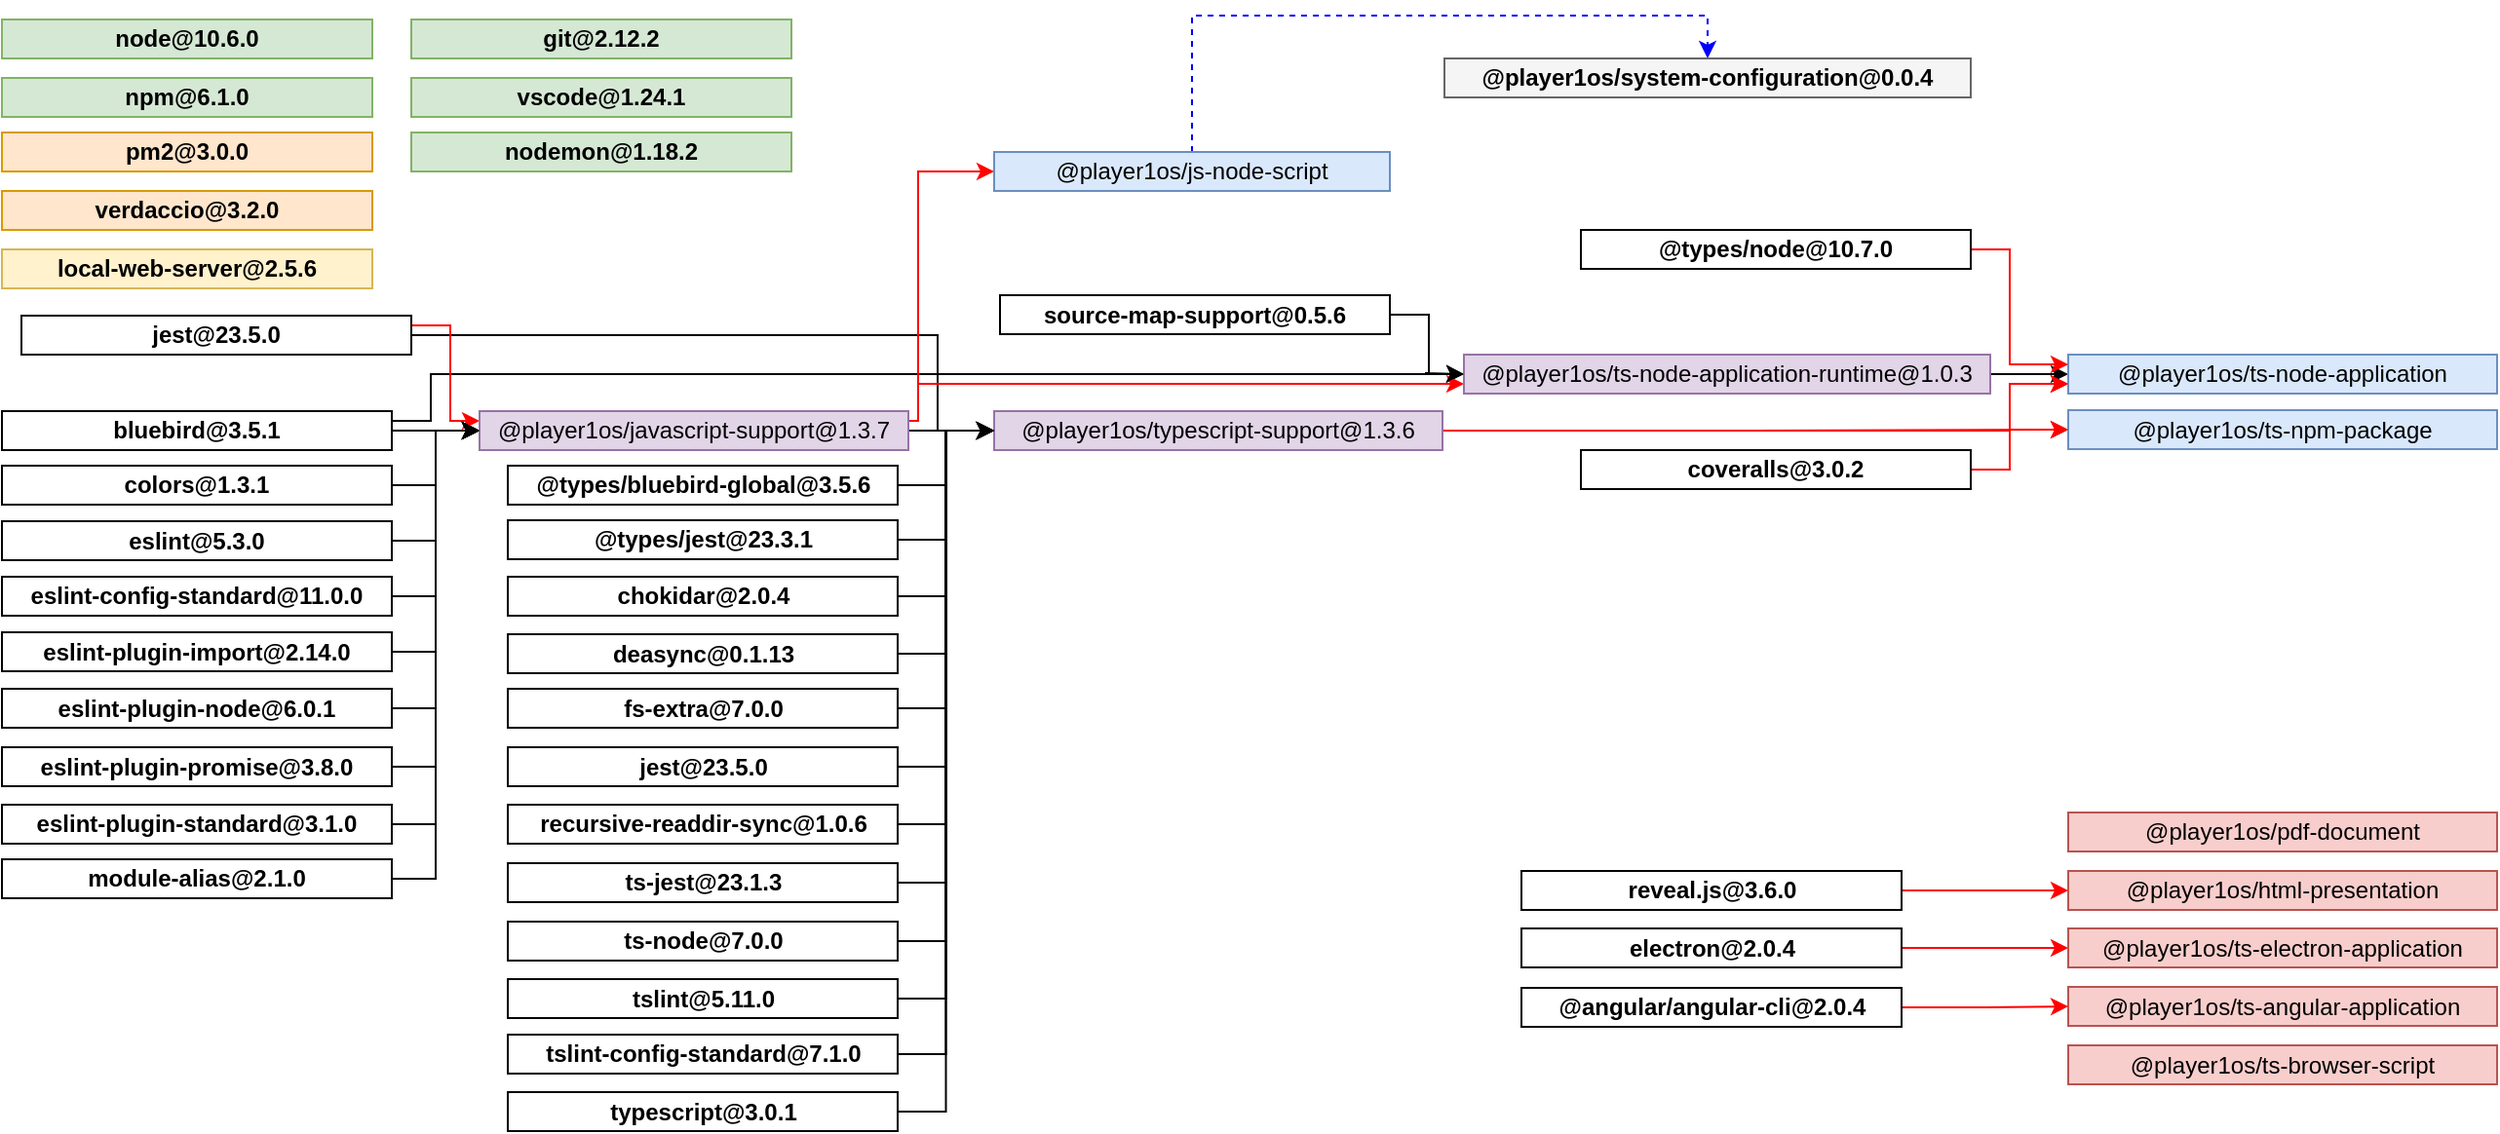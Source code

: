 <mxfile userAgent="Mozilla/5.0 (Windows NT 10.0; Win64; x64) AppleWebKit/537.36 (KHTML, like Gecko) draw.io/8.8.0 Chrome/61.0.316.100 Electron/2.0.2 Safari/537.36" version="9.0.6" editor="www.draw.io" type="device"><diagram id="4d3fae27-7eb5-85e7-5d8c-c181ca88abcb" name="npm"><mxGraphModel dx="1332" dy="584" grid="1" gridSize="10" guides="1" tooltips="1" connect="1" arrows="1" fold="1" page="1" pageScale="1" pageWidth="850" pageHeight="1100" background="#ffffff" math="0" shadow="0"><root><mxCell id="0"/><mxCell id="1" parent="0"/><mxCell id="197" style="edgeStyle=orthogonalEdgeStyle;rounded=0;html=1;exitX=1;exitY=0.5;entryX=0;entryY=0.5;jettySize=auto;orthogonalLoop=1;strokeColor=#000000;" parent="1" source="65e9ac1990f5acd0-3" target="4" edge="1"><mxGeometry relative="1" as="geometry"/></mxCell><mxCell id="210" style="edgeStyle=orthogonalEdgeStyle;rounded=0;html=1;exitX=1;exitY=0.25;entryX=0;entryY=0.5;jettySize=auto;orthogonalLoop=1;strokeColor=#000000;" parent="1" source="65e9ac1990f5acd0-3" target="60" edge="1"><mxGeometry relative="1" as="geometry"><Array as="points"><mxPoint x="240" y="218"/><mxPoint x="240" y="194"/></Array></mxGeometry></mxCell><mxCell id="65e9ac1990f5acd0-3" value="bluebird@3.5.1" style="rounded=0;whiteSpace=wrap;html=1;fillColor=#ffffff;strokeColor=#000000;fontStyle=1" parent="1" vertex="1"><mxGeometry x="20" y="213" width="200" height="20" as="geometry"/></mxCell><mxCell id="104" style="edgeStyle=orthogonalEdgeStyle;rounded=0;html=1;exitX=1;exitY=0.5;entryX=0;entryY=0.5;jettySize=auto;orthogonalLoop=1;strokeColor=#FF0000;" parent="1" source="65e9ac1990f5acd0-4" target="65e9ac1990f5acd0-44" edge="1"><mxGeometry relative="1" as="geometry"><mxPoint x="1043" y="489" as="targetPoint"/></mxGeometry></mxCell><mxCell id="65e9ac1990f5acd0-4" value="electron@2.0.4" style="rounded=0;whiteSpace=wrap;html=1;fillColor=#ffffff;strokeColor=#000000;fontStyle=1" parent="1" vertex="1"><mxGeometry x="799.5" y="478.5" width="195" height="20" as="geometry"/></mxCell><mxCell id="223" style="edgeStyle=orthogonalEdgeStyle;rounded=0;html=1;exitX=1;exitY=0.5;entryX=0;entryY=0.5;jettySize=auto;orthogonalLoop=1;strokeColor=#000000;" parent="1" source="65e9ac1990f5acd0-6" target="31" edge="1"><mxGeometry relative="1" as="geometry"/></mxCell><mxCell id="65e9ac1990f5acd0-6" value="&lt;span&gt;ts-node@7.0.0&lt;/span&gt;" style="rounded=0;whiteSpace=wrap;html=1;fillColor=#ffffff;strokeColor=#000000;fontStyle=1" parent="1" vertex="1"><mxGeometry x="279.5" y="475" width="200" height="20" as="geometry"/></mxCell><mxCell id="65e9ac1990f5acd0-44" value="@player1os/ts-electron-application&lt;br&gt;" style="rounded=0;whiteSpace=wrap;html=1;fillColor=#f8cecc;strokeColor=#b85450;" parent="1" vertex="1"><mxGeometry x="1080" y="478.5" width="220" height="20" as="geometry"/></mxCell><mxCell id="65e9ac1990f5acd0-45" value="@player1os/ts-angular-application&lt;br&gt;" style="rounded=0;whiteSpace=wrap;html=1;fillColor=#f8cecc;strokeColor=#b85450;" parent="1" vertex="1"><mxGeometry x="1080" y="508.5" width="220" height="20" as="geometry"/></mxCell><mxCell id="65e9ac1990f5acd0-46" value="@player1os/ts-browser-script&lt;br&gt;" style="rounded=0;whiteSpace=wrap;html=1;fillColor=#f8cecc;strokeColor=#b85450;" parent="1" vertex="1"><mxGeometry x="1080" y="538.5" width="220" height="20" as="geometry"/></mxCell><mxCell id="65e9ac1990f5acd0-53" value="node@10.6.0&lt;br&gt;" style="rounded=0;whiteSpace=wrap;html=1;fillColor=#d5e8d4;strokeColor=#82b366;fontStyle=1" parent="1" vertex="1"><mxGeometry x="20" y="12" width="190" height="20" as="geometry"/></mxCell><mxCell id="1e30cde509cecd30-1" value="npm@6.1.0&lt;br&gt;" style="rounded=0;whiteSpace=wrap;html=1;fillColor=#d5e8d4;strokeColor=#82b366;fontStyle=1" parent="1" vertex="1"><mxGeometry x="20" y="42" width="190" height="20" as="geometry"/></mxCell><mxCell id="1e30cde509cecd30-2" style="edgeStyle=orthogonalEdgeStyle;rounded=0;html=1;exitX=0.75;exitY=1;entryX=0.75;entryY=1;jettySize=auto;orthogonalLoop=1;" parent="1" edge="1"><mxGeometry relative="1" as="geometry"><mxPoint x="155" y="110.5" as="sourcePoint"/><mxPoint x="155" y="110.5" as="targetPoint"/></mxGeometry></mxCell><mxCell id="1e30cde509cecd30-13" value="pm2@3.0.0&lt;br&gt;" style="rounded=0;whiteSpace=wrap;html=1;fillColor=#ffe6cc;strokeColor=#d79b00;fontStyle=1" parent="1" vertex="1"><mxGeometry x="20" y="70" width="190" height="20" as="geometry"/></mxCell><mxCell id="1e30cde509cecd30-14" value="verdaccio@3.2.0&lt;br&gt;" style="rounded=0;whiteSpace=wrap;html=1;fillColor=#ffe6cc;strokeColor=#d79b00;fontStyle=1" parent="1" vertex="1"><mxGeometry x="20" y="100" width="190" height="20" as="geometry"/></mxCell><mxCell id="219" style="edgeStyle=orthogonalEdgeStyle;rounded=0;html=1;exitX=1;exitY=0.5;entryX=0;entryY=0.5;jettySize=auto;orthogonalLoop=1;strokeColor=#000000;" parent="1" source="2bff1ca0c6643ff9-3" target="31" edge="1"><mxGeometry relative="1" as="geometry"><Array as="points"><mxPoint x="500" y="174"/><mxPoint x="500" y="223"/></Array></mxGeometry></mxCell><mxCell id="243" style="edgeStyle=orthogonalEdgeStyle;rounded=0;html=1;exitX=1;exitY=0.25;entryX=0;entryY=0.25;jettySize=auto;orthogonalLoop=1;strokeColor=#FF0000;" parent="1" source="2bff1ca0c6643ff9-3" target="4" edge="1"><mxGeometry relative="1" as="geometry"><Array as="points"><mxPoint x="250" y="169"/><mxPoint x="250" y="218"/></Array></mxGeometry></mxCell><mxCell id="2bff1ca0c6643ff9-3" value="jest@23.5.0&lt;br&gt;" style="rounded=0;whiteSpace=wrap;html=1;fillColor=#ffffff;strokeColor=#000000;fontStyle=1" parent="1" vertex="1"><mxGeometry x="30" y="164" width="200" height="20" as="geometry"/></mxCell><mxCell id="199" style="edgeStyle=orthogonalEdgeStyle;rounded=0;html=1;exitX=1;exitY=0.5;entryX=0;entryY=0.5;jettySize=auto;orthogonalLoop=1;strokeColor=#000000;" parent="1" source="2bff1ca0c6643ff9-23" target="4" edge="1"><mxGeometry relative="1" as="geometry"/></mxCell><mxCell id="2bff1ca0c6643ff9-23" value="eslint@5.3.0&lt;br&gt;" style="rounded=0;whiteSpace=wrap;html=1;fillColor=#ffffff;strokeColor=#000000;fontStyle=1" parent="1" vertex="1"><mxGeometry x="20" y="269.5" width="200" height="20" as="geometry"/></mxCell><mxCell id="200" style="edgeStyle=orthogonalEdgeStyle;rounded=0;html=1;exitX=1;exitY=0.5;entryX=0;entryY=0.5;jettySize=auto;orthogonalLoop=1;strokeColor=#000000;" parent="1" source="2bff1ca0c6643ff9-24" target="4" edge="1"><mxGeometry relative="1" as="geometry"/></mxCell><mxCell id="2bff1ca0c6643ff9-24" value="eslint-config-standard@11.0.0&lt;br&gt;" style="rounded=0;whiteSpace=wrap;html=1;fillColor=#ffffff;strokeColor=#000000;fontStyle=1" parent="1" vertex="1"><mxGeometry x="20" y="298" width="200" height="20" as="geometry"/></mxCell><mxCell id="201" style="edgeStyle=orthogonalEdgeStyle;rounded=0;html=1;exitX=1;exitY=0.5;entryX=0;entryY=0.5;jettySize=auto;orthogonalLoop=1;strokeColor=#000000;" parent="1" source="2bff1ca0c6643ff9-26" target="4" edge="1"><mxGeometry relative="1" as="geometry"/></mxCell><mxCell id="2bff1ca0c6643ff9-26" value="eslint-plugin-import@2.14.0&lt;br&gt;" style="rounded=0;whiteSpace=wrap;html=1;fillColor=#ffffff;strokeColor=#000000;fontStyle=1" parent="1" vertex="1"><mxGeometry x="20" y="326.5" width="200" height="20" as="geometry"/></mxCell><mxCell id="202" style="edgeStyle=orthogonalEdgeStyle;rounded=0;html=1;exitX=1;exitY=0.5;entryX=0;entryY=0.5;jettySize=auto;orthogonalLoop=1;strokeColor=#000000;" parent="1" source="2bff1ca0c6643ff9-27" target="4" edge="1"><mxGeometry relative="1" as="geometry"/></mxCell><mxCell id="2bff1ca0c6643ff9-27" value="eslint-plugin-node@6.0.1&lt;br&gt;" style="rounded=0;whiteSpace=wrap;html=1;fillColor=#ffffff;strokeColor=#000000;fontStyle=1" parent="1" vertex="1"><mxGeometry x="20" y="355.5" width="200" height="20" as="geometry"/></mxCell><mxCell id="203" style="edgeStyle=orthogonalEdgeStyle;rounded=0;html=1;exitX=1;exitY=0.5;entryX=0;entryY=0.5;jettySize=auto;orthogonalLoop=1;strokeColor=#000000;" parent="1" source="2bff1ca0c6643ff9-28" target="4" edge="1"><mxGeometry relative="1" as="geometry"/></mxCell><mxCell id="2bff1ca0c6643ff9-28" value="eslint-plugin-promise@3.8.0&lt;br&gt;" style="rounded=0;whiteSpace=wrap;html=1;fillColor=#ffffff;strokeColor=#000000;fontStyle=1" parent="1" vertex="1"><mxGeometry x="20" y="385.5" width="200" height="20" as="geometry"/></mxCell><mxCell id="204" style="edgeStyle=orthogonalEdgeStyle;rounded=0;html=1;exitX=1;exitY=0.5;entryX=0;entryY=0.5;jettySize=auto;orthogonalLoop=1;strokeColor=#000000;" parent="1" source="2bff1ca0c6643ff9-29" target="4" edge="1"><mxGeometry relative="1" as="geometry"/></mxCell><mxCell id="2bff1ca0c6643ff9-29" value="eslint-plugin-standard@3.1.0&lt;br&gt;" style="rounded=0;whiteSpace=wrap;html=1;fillColor=#ffffff;strokeColor=#000000;fontStyle=1" parent="1" vertex="1"><mxGeometry x="20" y="415" width="200" height="20" as="geometry"/></mxCell><mxCell id="14" style="edgeStyle=orthogonalEdgeStyle;rounded=0;html=1;exitX=1;exitY=0.25;jettySize=auto;orthogonalLoop=1;entryX=0;entryY=0.5;strokeColor=#FF0000;" parent="1" source="4" target="15" edge="1"><mxGeometry relative="1" as="geometry"><mxPoint x="550" y="223.5" as="targetPoint"/><Array as="points"><mxPoint x="490" y="218"/><mxPoint x="490" y="90"/></Array></mxGeometry></mxCell><mxCell id="214" style="edgeStyle=orthogonalEdgeStyle;rounded=0;html=1;exitX=1;exitY=0.5;entryX=0;entryY=0.5;jettySize=auto;orthogonalLoop=1;strokeColor=#000000;" parent="1" source="4" target="31" edge="1"><mxGeometry relative="1" as="geometry"/></mxCell><mxCell id="256" style="edgeStyle=orthogonalEdgeStyle;rounded=0;html=1;exitX=1;exitY=0.25;entryX=0;entryY=0.75;jettySize=auto;orthogonalLoop=1;strokeColor=#FF0000;" edge="1" parent="1" source="4" target="60"><mxGeometry relative="1" as="geometry"><Array as="points"><mxPoint x="490" y="218"/><mxPoint x="490" y="199"/></Array></mxGeometry></mxCell><mxCell id="4" value="@player1os/javascript-support@1.3.7&lt;br&gt;" style="rounded=0;whiteSpace=wrap;html=1;fillColor=#e1d5e7;strokeColor=#9673a6;fontStyle=0" parent="1" vertex="1"><mxGeometry x="265" y="213" width="220" height="20" as="geometry"/></mxCell><mxCell id="121" style="edgeStyle=orthogonalEdgeStyle;rounded=0;html=1;exitX=0.5;exitY=0;entryX=0.5;entryY=0;dashed=1;jettySize=auto;orthogonalLoop=1;strokeColor=#0000FF;" parent="1" source="15" target="88" edge="1"><mxGeometry relative="1" as="geometry"><Array as="points"><mxPoint x="631" y="10"/><mxPoint x="895" y="10"/></Array></mxGeometry></mxCell><mxCell id="15" value="@player1os/js-node-script&lt;br&gt;" style="rounded=0;whiteSpace=wrap;html=1;fillColor=#dae8fc;strokeColor=#6c8ebf;" parent="1" vertex="1"><mxGeometry x="529" y="80" width="203" height="20" as="geometry"/></mxCell><mxCell id="222" style="edgeStyle=orthogonalEdgeStyle;rounded=0;html=1;exitX=1;exitY=0.5;entryX=0;entryY=0.5;jettySize=auto;orthogonalLoop=1;strokeColor=#000000;" parent="1" source="28" target="31" edge="1"><mxGeometry relative="1" as="geometry"/></mxCell><mxCell id="28" value="ts-jest@23.1.3" style="rounded=0;whiteSpace=wrap;html=1;fillColor=#ffffff;strokeColor=#000000;fontStyle=1" parent="1" vertex="1"><mxGeometry x="279.5" y="445" width="200" height="20" as="geometry"/></mxCell><mxCell id="216" style="edgeStyle=orthogonalEdgeStyle;rounded=0;html=1;exitX=1;exitY=0.5;entryX=0;entryY=0.5;jettySize=auto;orthogonalLoop=1;strokeColor=#000000;" parent="1" source="29" target="31" edge="1"><mxGeometry relative="1" as="geometry"/></mxCell><mxCell id="29" value="@types/jest@23.3.1" style="rounded=0;whiteSpace=wrap;html=1;fontStyle=1" parent="1" vertex="1"><mxGeometry x="279.5" y="269" width="200" height="20" as="geometry"/></mxCell><mxCell id="215" style="edgeStyle=orthogonalEdgeStyle;rounded=0;html=1;exitX=1;exitY=0.5;entryX=0;entryY=0.5;jettySize=auto;orthogonalLoop=1;strokeColor=#000000;" parent="1" source="30" target="31" edge="1"><mxGeometry relative="1" as="geometry"/></mxCell><mxCell id="30" value="@types/bluebird-global@3.5.6" style="rounded=0;whiteSpace=wrap;html=1;fontStyle=1" parent="1" vertex="1"><mxGeometry x="279.5" y="241" width="200" height="20" as="geometry"/></mxCell><mxCell id="79" style="edgeStyle=orthogonalEdgeStyle;rounded=0;html=1;exitX=1;exitY=0.5;entryX=0;entryY=0.5;jettySize=auto;orthogonalLoop=1;strokeColor=#FF0000;" parent="1" source="31" target="68" edge="1"><mxGeometry relative="1" as="geometry"><mxPoint x="1673" y="255" as="targetPoint"/></mxGeometry></mxCell><mxCell id="228" style="edgeStyle=orthogonalEdgeStyle;rounded=0;html=1;exitX=1;exitY=0.5;entryX=0;entryY=0.75;jettySize=auto;orthogonalLoop=1;strokeColor=#FF0000;" parent="1" source="31" target="69" edge="1"><mxGeometry relative="1" as="geometry"><Array as="points"><mxPoint x="1050" y="223"/><mxPoint x="1050" y="199"/></Array></mxGeometry></mxCell><mxCell id="31" value="@player1os/typescript-support@1.3.6&lt;br&gt;" style="rounded=0;whiteSpace=wrap;html=1;fillColor=#e1d5e7;strokeColor=#9673a6;fontStyle=0" parent="1" vertex="1"><mxGeometry x="529" y="213" width="230" height="20" as="geometry"/></mxCell><mxCell id="226" style="edgeStyle=orthogonalEdgeStyle;rounded=0;html=1;exitX=1;exitY=0.5;entryX=0;entryY=0.5;jettySize=auto;orthogonalLoop=1;strokeColor=#000000;" parent="1" source="32" target="31" edge="1"><mxGeometry relative="1" as="geometry"/></mxCell><mxCell id="32" value="typescript@3.0.1&lt;br&gt;" style="rounded=0;whiteSpace=wrap;html=1;fillColor=#ffffff;strokeColor=#000000;fontStyle=1" parent="1" vertex="1"><mxGeometry x="279.5" y="562.5" width="200" height="20" as="geometry"/></mxCell><mxCell id="224" style="edgeStyle=orthogonalEdgeStyle;rounded=0;html=1;exitX=1;exitY=0.5;entryX=0;entryY=0.5;jettySize=auto;orthogonalLoop=1;strokeColor=#000000;" parent="1" source="33" target="31" edge="1"><mxGeometry relative="1" as="geometry"/></mxCell><mxCell id="33" value="tslint@5.11.0&lt;br&gt;" style="rounded=0;whiteSpace=wrap;html=1;fillColor=#ffffff;strokeColor=#000000;fontStyle=1" parent="1" vertex="1"><mxGeometry x="279.5" y="504.5" width="200" height="20" as="geometry"/></mxCell><mxCell id="217" style="edgeStyle=orthogonalEdgeStyle;rounded=0;html=1;exitX=1;exitY=0.5;entryX=0;entryY=0.5;jettySize=auto;orthogonalLoop=1;strokeColor=#000000;" parent="1" source="34" target="31" edge="1"><mxGeometry relative="1" as="geometry"/></mxCell><mxCell id="34" value="chokidar@2.0.4&lt;br&gt;" style="rounded=0;whiteSpace=wrap;html=1;fillColor=#ffffff;strokeColor=#000000;fontStyle=1" parent="1" vertex="1"><mxGeometry x="279.5" y="298" width="200" height="20" as="geometry"/></mxCell><mxCell id="218" style="edgeStyle=orthogonalEdgeStyle;rounded=0;html=1;exitX=1;exitY=0.5;entryX=0;entryY=0.5;jettySize=auto;orthogonalLoop=1;strokeColor=#000000;" parent="1" source="35" target="31" edge="1"><mxGeometry relative="1" as="geometry"/></mxCell><mxCell id="35" value="deasync@0.1.13" style="rounded=0;whiteSpace=wrap;html=1;fontStyle=1" parent="1" vertex="1"><mxGeometry x="279.5" y="327.5" width="200" height="20" as="geometry"/></mxCell><mxCell id="221" style="edgeStyle=orthogonalEdgeStyle;rounded=0;html=1;exitX=1;exitY=0.5;entryX=0;entryY=0.5;jettySize=auto;orthogonalLoop=1;strokeColor=#000000;" parent="1" source="36" target="31" edge="1"><mxGeometry relative="1" as="geometry"/></mxCell><mxCell id="36" value="recursive-readdir-sync@1.0.6" style="rounded=0;whiteSpace=wrap;html=1;fontStyle=1" parent="1" vertex="1"><mxGeometry x="279.5" y="415" width="200" height="20" as="geometry"/></mxCell><mxCell id="242" style="edgeStyle=orthogonalEdgeStyle;rounded=0;html=1;exitX=1;exitY=0.5;entryX=0;entryY=0.5;jettySize=auto;orthogonalLoop=1;strokeColor=#000000;" parent="1" source="37" target="4" edge="1"><mxGeometry relative="1" as="geometry"/></mxCell><mxCell id="37" value="module-alias@2.1.0" style="rounded=0;whiteSpace=wrap;html=1;fillColor=#ffffff;strokeColor=#000000;fontStyle=1" parent="1" vertex="1"><mxGeometry x="20" y="443" width="200" height="20" as="geometry"/></mxCell><mxCell id="225" style="edgeStyle=orthogonalEdgeStyle;rounded=0;html=1;exitX=1;exitY=0.5;entryX=0;entryY=0.5;jettySize=auto;orthogonalLoop=1;strokeColor=#000000;" parent="1" source="38" target="31" edge="1"><mxGeometry relative="1" as="geometry"/></mxCell><mxCell id="38" value="tslint-config-standard@7.1.0" style="rounded=0;whiteSpace=wrap;html=1;fillColor=#ffffff;strokeColor=#000000;fontStyle=1" parent="1" vertex="1"><mxGeometry x="279.5" y="533" width="200" height="20" as="geometry"/></mxCell><mxCell id="229" style="edgeStyle=orthogonalEdgeStyle;rounded=0;html=1;exitX=1;exitY=0.5;entryX=0;entryY=0.5;jettySize=auto;orthogonalLoop=1;strokeColor=#000000;" parent="1" source="60" target="69" edge="1"><mxGeometry relative="1" as="geometry"/></mxCell><mxCell id="60" value="@player1os/ts-node-application-runtime@1.0.3&lt;br&gt;" style="rounded=0;whiteSpace=wrap;html=1;fillColor=#e1d5e7;strokeColor=#9673a6;" parent="1" vertex="1"><mxGeometry x="770" y="184" width="270" height="20" as="geometry"/></mxCell><mxCell id="227" style="edgeStyle=orthogonalEdgeStyle;rounded=0;html=1;exitX=1;exitY=0.5;entryX=0;entryY=0.5;jettySize=auto;orthogonalLoop=1;strokeColor=#000000;" parent="1" source="64" target="60" edge="1"><mxGeometry relative="1" as="geometry"/></mxCell><mxCell id="64" value="source-map-support@0.5.6&lt;br&gt;" style="rounded=0;whiteSpace=wrap;html=1;fillColor=#ffffff;strokeColor=#000000;fontStyle=1" parent="1" vertex="1"><mxGeometry x="532" y="153.5" width="200" height="20" as="geometry"/></mxCell><mxCell id="68" value="@player1os/ts-npm-package&lt;br&gt;" style="rounded=0;whiteSpace=wrap;html=1;fillColor=#dae8fc;strokeColor=#6c8ebf;" parent="1" vertex="1"><mxGeometry x="1080" y="212.5" width="220" height="20" as="geometry"/></mxCell><mxCell id="69" value="@player1os/ts-node-application&lt;br&gt;" style="rounded=0;whiteSpace=wrap;html=1;fillColor=#dae8fc;strokeColor=#6c8ebf;" parent="1" vertex="1"><mxGeometry x="1080" y="184" width="220" height="20" as="geometry"/></mxCell><mxCell id="72" style="edgeStyle=orthogonalEdgeStyle;rounded=0;html=1;exitX=0.5;exitY=1;entryX=0.5;entryY=1;jettySize=auto;orthogonalLoop=1;" parent="1" source="60" target="60" edge="1"><mxGeometry relative="1" as="geometry"/></mxCell><mxCell id="73" style="edgeStyle=orthogonalEdgeStyle;rounded=0;html=1;exitX=0.75;exitY=1;entryX=0.75;entryY=1;jettySize=auto;orthogonalLoop=1;fontStyle=1" parent="1" source="64" target="64" edge="1"><mxGeometry relative="1" as="geometry"/></mxCell><mxCell id="75" style="edgeStyle=orthogonalEdgeStyle;rounded=0;html=1;exitX=0.75;exitY=1;entryX=0.75;entryY=1;jettySize=auto;orthogonalLoop=1;" parent="1" source="64" target="64" edge="1"><mxGeometry relative="1" as="geometry"/></mxCell><mxCell id="231" style="edgeStyle=orthogonalEdgeStyle;rounded=0;html=1;exitX=1;exitY=0.5;entryX=0;entryY=0.25;jettySize=auto;orthogonalLoop=1;strokeColor=#FF0000;" parent="1" source="76" target="69" edge="1"><mxGeometry relative="1" as="geometry"><Array as="points"><mxPoint x="1050" y="130"/><mxPoint x="1050" y="189"/></Array></mxGeometry></mxCell><mxCell id="76" value="@types/node@&lt;span&gt;10.7.0&lt;/span&gt;" style="rounded=0;whiteSpace=wrap;html=1;fontStyle=1" parent="1" vertex="1"><mxGeometry x="830" y="120" width="200" height="20" as="geometry"/></mxCell><mxCell id="88" value="@player1os/system-configuration@0.0.4" style="rounded=0;whiteSpace=wrap;html=1;fillColor=#f5f5f5;strokeColor=#666666;fontStyle=1" parent="1" vertex="1"><mxGeometry x="760" y="32" width="270" height="20" as="geometry"/></mxCell><mxCell id="110" style="edgeStyle=orthogonalEdgeStyle;rounded=0;html=1;exitX=1;exitY=0.5;entryX=0;entryY=0.5;jettySize=auto;orthogonalLoop=1;strokeColor=#FF0000;" parent="1" source="108" target="116" edge="1"><mxGeometry relative="1" as="geometry"><mxPoint x="1043" y="459" as="targetPoint"/></mxGeometry></mxCell><mxCell id="108" value="reveal.js@3.6.0" style="rounded=0;whiteSpace=wrap;html=1;fillColor=#ffffff;strokeColor=#000000;fontStyle=1" parent="1" vertex="1"><mxGeometry x="799.5" y="449" width="195" height="20" as="geometry"/></mxCell><mxCell id="115" value="@player1os/pdf-document&lt;br&gt;" style="rounded=0;whiteSpace=wrap;html=1;fillColor=#f8cecc;strokeColor=#b85450;" parent="1" vertex="1"><mxGeometry x="1080" y="419" width="220" height="20" as="geometry"/></mxCell><mxCell id="116" value="@player1os/html-presentation&lt;br&gt;" style="rounded=0;whiteSpace=wrap;html=1;fillColor=#f8cecc;strokeColor=#b85450;" parent="1" vertex="1"><mxGeometry x="1080" y="449" width="220" height="20" as="geometry"/></mxCell><mxCell id="118" value="&lt;span&gt;local-web-server&lt;/span&gt;@2.5.6&lt;br&gt;" style="rounded=0;whiteSpace=wrap;html=1;fillColor=#fff2cc;strokeColor=#d6b656;fontStyle=1" parent="1" vertex="1"><mxGeometry x="20" y="130" width="190" height="20" as="geometry"/></mxCell><mxCell id="188" value="git@2.12.2&lt;br&gt;" style="rounded=0;whiteSpace=wrap;html=1;fillColor=#d5e8d4;strokeColor=#82b366;fontStyle=1" parent="1" vertex="1"><mxGeometry x="230" y="12" width="195" height="20" as="geometry"/></mxCell><mxCell id="189" value="vscode@1.24.1&lt;br&gt;" style="rounded=0;whiteSpace=wrap;html=1;fillColor=#d5e8d4;strokeColor=#82b366;fontStyle=1" parent="1" vertex="1"><mxGeometry x="230" y="42" width="195" height="20" as="geometry"/></mxCell><mxCell id="198" style="edgeStyle=orthogonalEdgeStyle;rounded=0;html=1;exitX=1;exitY=0.5;entryX=0;entryY=0.5;jettySize=auto;orthogonalLoop=1;strokeColor=#000000;" parent="1" source="190" target="4" edge="1"><mxGeometry relative="1" as="geometry"/></mxCell><mxCell id="190" value="colors@&lt;span&gt;1.3.1&lt;/span&gt;" style="rounded=0;whiteSpace=wrap;html=1;fillColor=#ffffff;strokeColor=#000000;fontStyle=1" parent="1" vertex="1"><mxGeometry x="20" y="241" width="200" height="20" as="geometry"/></mxCell><mxCell id="192" value="nodemon@1.18.2&lt;br&gt;" style="rounded=0;whiteSpace=wrap;html=1;fillColor=#d5e8d4;strokeColor=#82b366;fontStyle=1" parent="1" vertex="1"><mxGeometry x="230" y="70" width="195" height="20" as="geometry"/></mxCell><mxCell id="233" style="edgeStyle=orthogonalEdgeStyle;rounded=0;html=1;exitX=0.75;exitY=0;entryX=0.75;entryY=0;jettySize=auto;orthogonalLoop=1;strokeColor=#FF0000;" parent="1" source="15" target="15" edge="1"><mxGeometry relative="1" as="geometry"/></mxCell><mxCell id="240" style="edgeStyle=orthogonalEdgeStyle;rounded=0;html=1;exitX=1;exitY=0.5;entryX=0;entryY=0.5;jettySize=auto;orthogonalLoop=1;strokeColor=#FF0000;" parent="1" source="239" target="65e9ac1990f5acd0-45" edge="1"><mxGeometry relative="1" as="geometry"/></mxCell><mxCell id="239" value="@angular/angular-cli@2.0.4" style="rounded=0;whiteSpace=wrap;html=1;fillColor=#ffffff;strokeColor=#000000;fontStyle=1" parent="1" vertex="1"><mxGeometry x="799.5" y="509" width="195" height="20" as="geometry"/></mxCell><mxCell id="247" style="edgeStyle=orthogonalEdgeStyle;rounded=0;html=1;exitX=1;exitY=0.5;entryX=0;entryY=0.5;jettySize=auto;orthogonalLoop=1;strokeColor=#000000;" parent="1" source="245" target="31" edge="1"><mxGeometry relative="1" as="geometry"/></mxCell><mxCell id="245" value="fs-extra@7.0.0" style="rounded=0;whiteSpace=wrap;html=1;fontStyle=1" parent="1" vertex="1"><mxGeometry x="279.5" y="355.5" width="200" height="20" as="geometry"/></mxCell><mxCell id="248" style="edgeStyle=orthogonalEdgeStyle;rounded=0;html=1;exitX=1;exitY=0.5;entryX=0;entryY=0.5;jettySize=auto;orthogonalLoop=1;strokeColor=#000000;" parent="1" source="246" target="31" edge="1"><mxGeometry relative="1" as="geometry"/></mxCell><mxCell id="246" value="jest@23.5.0" style="rounded=0;whiteSpace=wrap;html=1;fontStyle=1" parent="1" vertex="1"><mxGeometry x="279.5" y="385.5" width="200" height="20" as="geometry"/></mxCell><mxCell id="250" style="edgeStyle=orthogonalEdgeStyle;rounded=0;html=1;exitX=1;exitY=0.5;entryX=0;entryY=0.75;jettySize=auto;orthogonalLoop=1;strokeColor=#FF0000;" parent="1" source="249" target="69" edge="1"><mxGeometry relative="1" as="geometry"><Array as="points"><mxPoint x="1050" y="243"/><mxPoint x="1050" y="199"/></Array></mxGeometry></mxCell><mxCell id="251" style="edgeStyle=orthogonalEdgeStyle;rounded=0;html=1;exitX=1;exitY=0.5;entryX=0;entryY=0.5;jettySize=auto;orthogonalLoop=1;strokeColor=#FF0000;" parent="1" source="249" target="68" edge="1"><mxGeometry relative="1" as="geometry"><Array as="points"><mxPoint x="1050" y="243"/><mxPoint x="1050" y="223"/></Array></mxGeometry></mxCell><mxCell id="249" value="coveralls@3&lt;span&gt;.0.2&lt;/span&gt;" style="rounded=0;whiteSpace=wrap;html=1;fontStyle=1" parent="1" vertex="1"><mxGeometry x="830" y="233" width="200" height="20" as="geometry"/></mxCell></root></mxGraphModel></diagram><diagram id="cdd5270d-1ae2-c56f-0ac3-0e6fd43454c5" name="vscode"><mxGraphModel dx="1332" dy="584" grid="1" gridSize="10" guides="1" tooltips="1" connect="1" arrows="1" fold="1" page="1" pageScale="1" pageWidth="850" pageHeight="1100" background="#ffffff" math="0" shadow="0"><root><mxCell id="0"/><mxCell id="1" parent="0"/><mxCell id="67" value="[Chrome] Current file" style="whiteSpace=wrap;html=1;fillColor=#d5e8d4;strokeColor=#82b366;" vertex="1" parent="1"><mxGeometry x="520" y="40" width="190" height="20" as="geometry"/></mxCell><mxCell id="68" value="[Chrome] Localhost" style="whiteSpace=wrap;html=1;fillColor=#d5e8d4;strokeColor=#82b366;" vertex="1" parent="1"><mxGeometry x="520" y="70" width="190" height="20" as="geometry"/></mxCell><mxCell id="69" value="[Electron] Launch main" style="whiteSpace=wrap;html=1;fillColor=#d5e8d4;strokeColor=#82b366;" vertex="1" parent="1"><mxGeometry x="520" y="100" width="190" height="20" as="geometry"/></mxCell><mxCell id="70" value="[Electron] Attach to renderer" style="whiteSpace=wrap;html=1;fillColor=#d5e8d4;strokeColor=#82b366;" vertex="1" parent="1"><mxGeometry x="520" y="130" width="190" height="20" as="geometry"/></mxCell><mxCell id="71" value="[Electron] Local project" style="whiteSpace=wrap;html=1;fillColor=#d5e8d4;strokeColor=#82b366;" vertex="1" parent="1"><mxGeometry x="520" y="160" width="190" height="20" as="geometry"/></mxCell><mxCell id="72" value="@player1os/ts-electron-application-support&lt;br&gt;" style="rounded=0;whiteSpace=wrap;html=1;fillColor=#f8cecc;strokeColor=#b85450;" vertex="1" parent="1"><mxGeometry x="20" y="258.5" width="280" height="20" as="geometry"/></mxCell><mxCell id="73" value="@player1os/ts-angular-application-support&lt;br&gt;" style="rounded=0;whiteSpace=wrap;html=1;fillColor=#f8cecc;strokeColor=#b85450;" vertex="1" parent="1"><mxGeometry x="30" y="70" width="280" height="20" as="geometry"/></mxCell><mxCell id="74" value="@player1os/ts-browser-script-support&lt;br&gt;" style="rounded=0;whiteSpace=wrap;html=1;fillColor=#f8cecc;strokeColor=#b85450;" vertex="1" parent="1"><mxGeometry x="30" y="20" width="280" height="20" as="geometry"/></mxCell><mxCell id="75" value="@player1os/pdf-document-support&lt;br&gt;" style="rounded=0;whiteSpace=wrap;html=1;fillColor=#f8cecc;strokeColor=#b85450;" vertex="1" parent="1"><mxGeometry x="20" y="199" width="280" height="20" as="geometry"/></mxCell><mxCell id="76" value="@player1os/html-presentation-support&lt;br&gt;" style="rounded=0;whiteSpace=wrap;html=1;fillColor=#f8cecc;strokeColor=#b85450;" vertex="1" parent="1"><mxGeometry x="20" y="229" width="280" height="20" as="geometry"/></mxCell></root></mxGraphModel></diagram></mxfile>